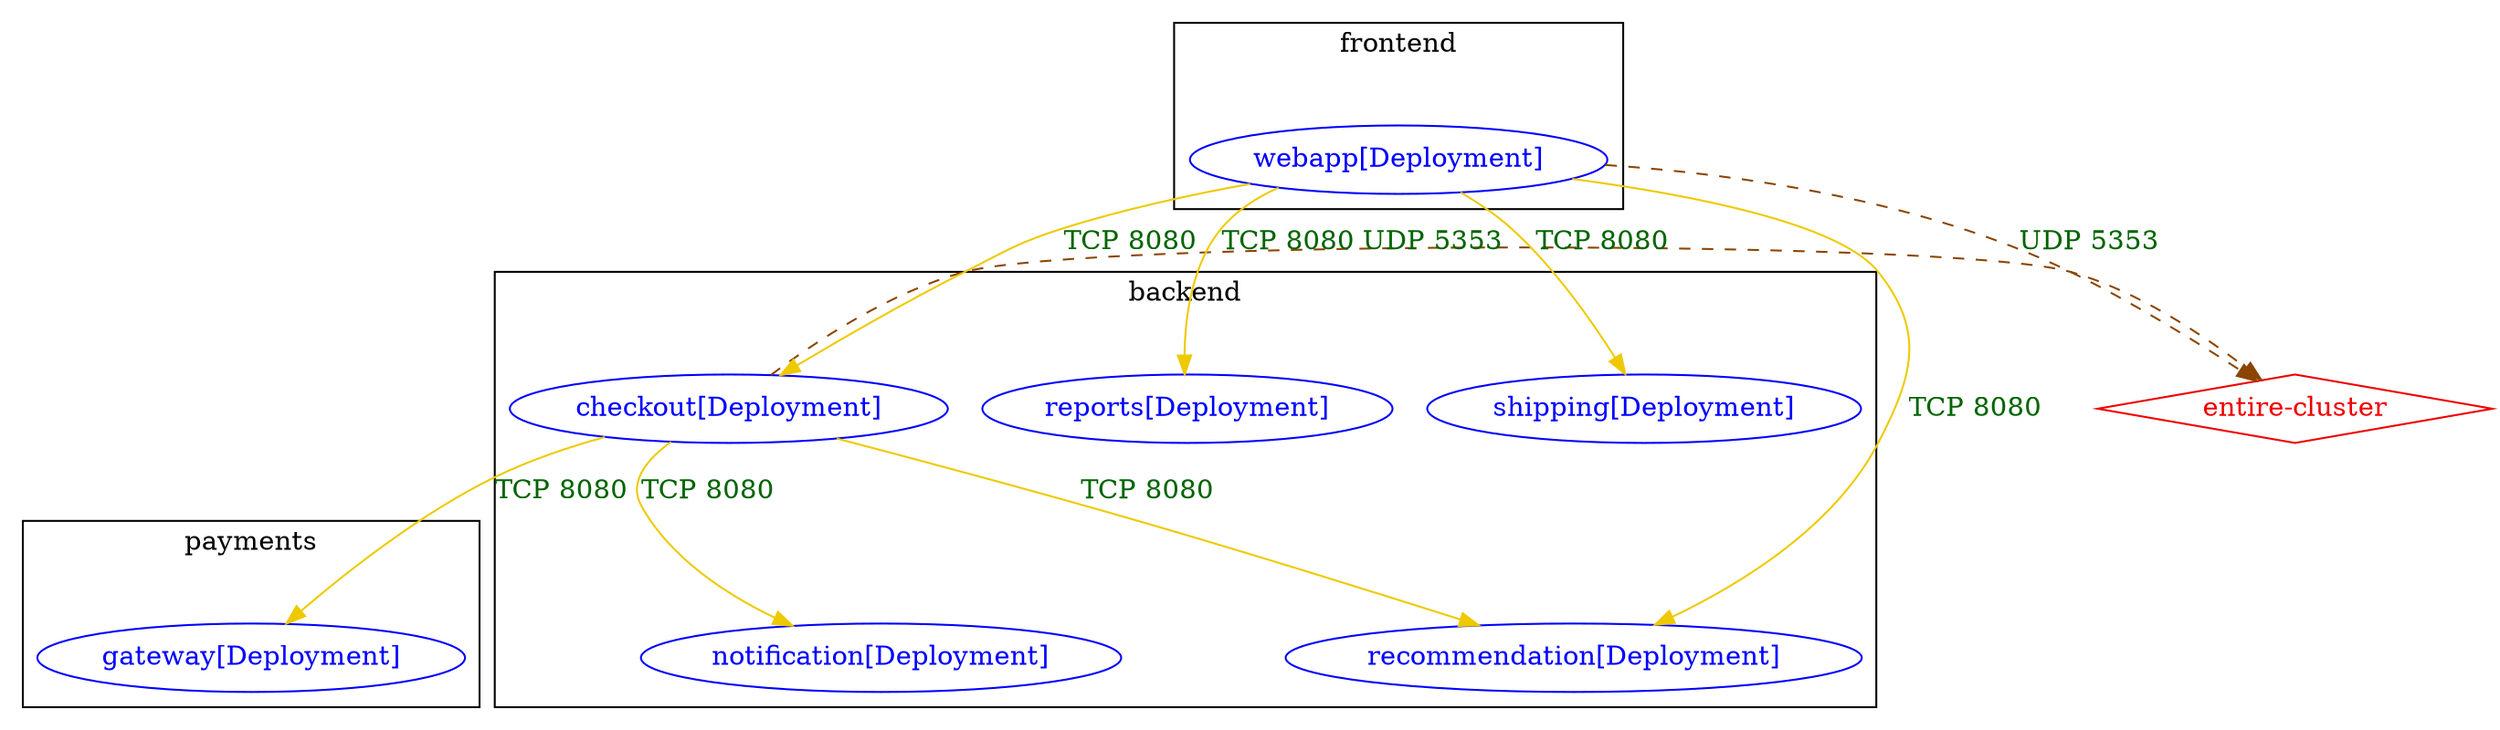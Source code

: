 digraph {
	subgraph "cluster_backend" {
		color="black"
		fontcolor="black"
		"backend/checkout[Deployment]" [label="checkout[Deployment]" color="blue" fontcolor="blue"]
		"backend/notification[Deployment]" [label="notification[Deployment]" color="blue" fontcolor="blue"]
		"backend/recommendation[Deployment]" [label="recommendation[Deployment]" color="blue" fontcolor="blue"]
		"backend/reports[Deployment]" [label="reports[Deployment]" color="blue" fontcolor="blue"]
		"backend/shipping[Deployment]" [label="shipping[Deployment]" color="blue" fontcolor="blue"]
		label="backend"
	}
	subgraph "cluster_frontend" {
		color="black"
		fontcolor="black"
		"frontend/webapp[Deployment]" [label="webapp[Deployment]" color="blue" fontcolor="blue"]
		label="frontend"
	}
	subgraph "cluster_payments" {
		color="black"
		fontcolor="black"
		"payments/gateway[Deployment]" [label="gateway[Deployment]" color="blue" fontcolor="blue"]
		label="payments"
	}
	"entire-cluster" [label="entire-cluster" color="red2" fontcolor="red2" shape=diamond]
	"backend/checkout[Deployment]" -> "backend/notification[Deployment]" [label="TCP 8080" color="gold2" fontcolor="darkgreen" weight=0.5]
	"backend/checkout[Deployment]" -> "backend/recommendation[Deployment]" [label="TCP 8080" color="gold2" fontcolor="darkgreen" weight=0.5]
	"backend/checkout[Deployment]" -> "entire-cluster" [label="UDP 5353" color="darkorange4" fontcolor="darkgreen" weight=0.5 style=dashed]
	"backend/checkout[Deployment]" -> "payments/gateway[Deployment]" [label="TCP 8080" color="gold2" fontcolor="darkgreen" weight=0.5]
	"frontend/webapp[Deployment]" -> "backend/checkout[Deployment]" [label="TCP 8080" color="gold2" fontcolor="darkgreen" weight=1]
	"frontend/webapp[Deployment]" -> "backend/recommendation[Deployment]" [label="TCP 8080" color="gold2" fontcolor="darkgreen" weight=1]
	"frontend/webapp[Deployment]" -> "backend/reports[Deployment]" [label="TCP 8080" color="gold2" fontcolor="darkgreen" weight=1]
	"frontend/webapp[Deployment]" -> "backend/shipping[Deployment]" [label="TCP 8080" color="gold2" fontcolor="darkgreen" weight=1]
	"frontend/webapp[Deployment]" -> "entire-cluster" [label="UDP 5353" color="darkorange4" fontcolor="darkgreen" weight=0.5 style=dashed]
}